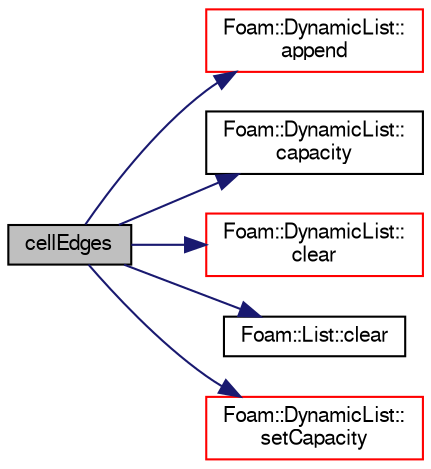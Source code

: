 digraph "cellEdges"
{
  bgcolor="transparent";
  edge [fontname="FreeSans",fontsize="10",labelfontname="FreeSans",labelfontsize="10"];
  node [fontname="FreeSans",fontsize="10",shape=record];
  rankdir="LR";
  Node1 [label="cellEdges",height=0.2,width=0.4,color="black", fillcolor="grey75", style="filled" fontcolor="black"];
  Node1 -> Node2 [color="midnightblue",fontsize="10",style="solid",fontname="FreeSans"];
  Node2 [label="Foam::DynamicList::\lappend",height=0.2,width=0.4,color="red",URL="$a00582.html#a7b67b42af715604376ad63a681dee6d8",tooltip="Append an element at the end of the list. "];
  Node1 -> Node3 [color="midnightblue",fontsize="10",style="solid",fontname="FreeSans"];
  Node3 [label="Foam::DynamicList::\lcapacity",height=0.2,width=0.4,color="black",URL="$a00582.html#ae1423bc22aed311d9d6a1f64edd40428",tooltip="Size of the underlying storage. "];
  Node1 -> Node4 [color="midnightblue",fontsize="10",style="solid",fontname="FreeSans"];
  Node4 [label="Foam::DynamicList::\lclear",height=0.2,width=0.4,color="red",URL="$a00582.html#ac8bb3912a3ce86b15842e79d0b421204",tooltip="Clear the addressed list, i.e. set the size to zero. "];
  Node1 -> Node5 [color="midnightblue",fontsize="10",style="solid",fontname="FreeSans"];
  Node5 [label="Foam::List::clear",height=0.2,width=0.4,color="black",URL="$a01325.html#ac8bb3912a3ce86b15842e79d0b421204",tooltip="Clear the list, i.e. set size to zero. "];
  Node1 -> Node6 [color="midnightblue",fontsize="10",style="solid",fontname="FreeSans"];
  Node6 [label="Foam::DynamicList::\lsetCapacity",height=0.2,width=0.4,color="red",URL="$a00582.html#a3769bf93f15609625d62b693c566bcd1",tooltip="Alter the size of the underlying storage. "];
}
